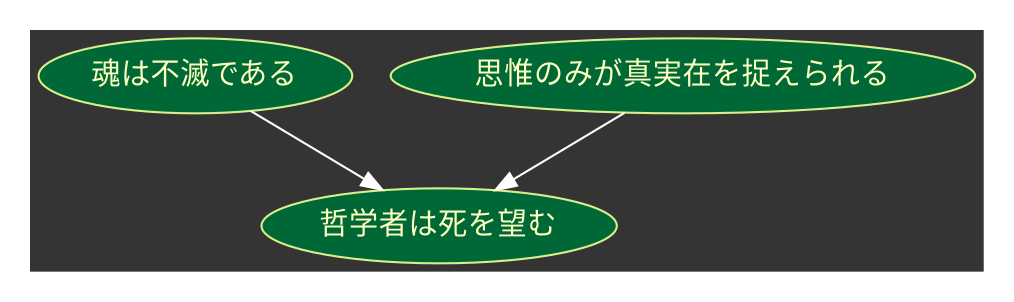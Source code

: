 digraph graph_name {

  graph [
    charset = "UTF-8";
    labelloc = "t",
    labeljust = "c",
    bgcolor = "#343434",
    fontcolor = white,
    fontsize = 18,
    style = "filled",
    rankdir = TB,
    margin = 0.2,
  ];
  node [
    colorscheme = "rdylgn11"
    style = "solid,filled",
    fontsize = 14,
    fontcolor = 6,
    fontname = "Migu 1M",
    color = 7,
    fillcolor = 11
  ];
  edge [
    color = white
  ];

    魂は不滅である -> 哲学者は死を望む;
    思惟のみが真実在を捉えられる -> 哲学者は死を望む;

}
